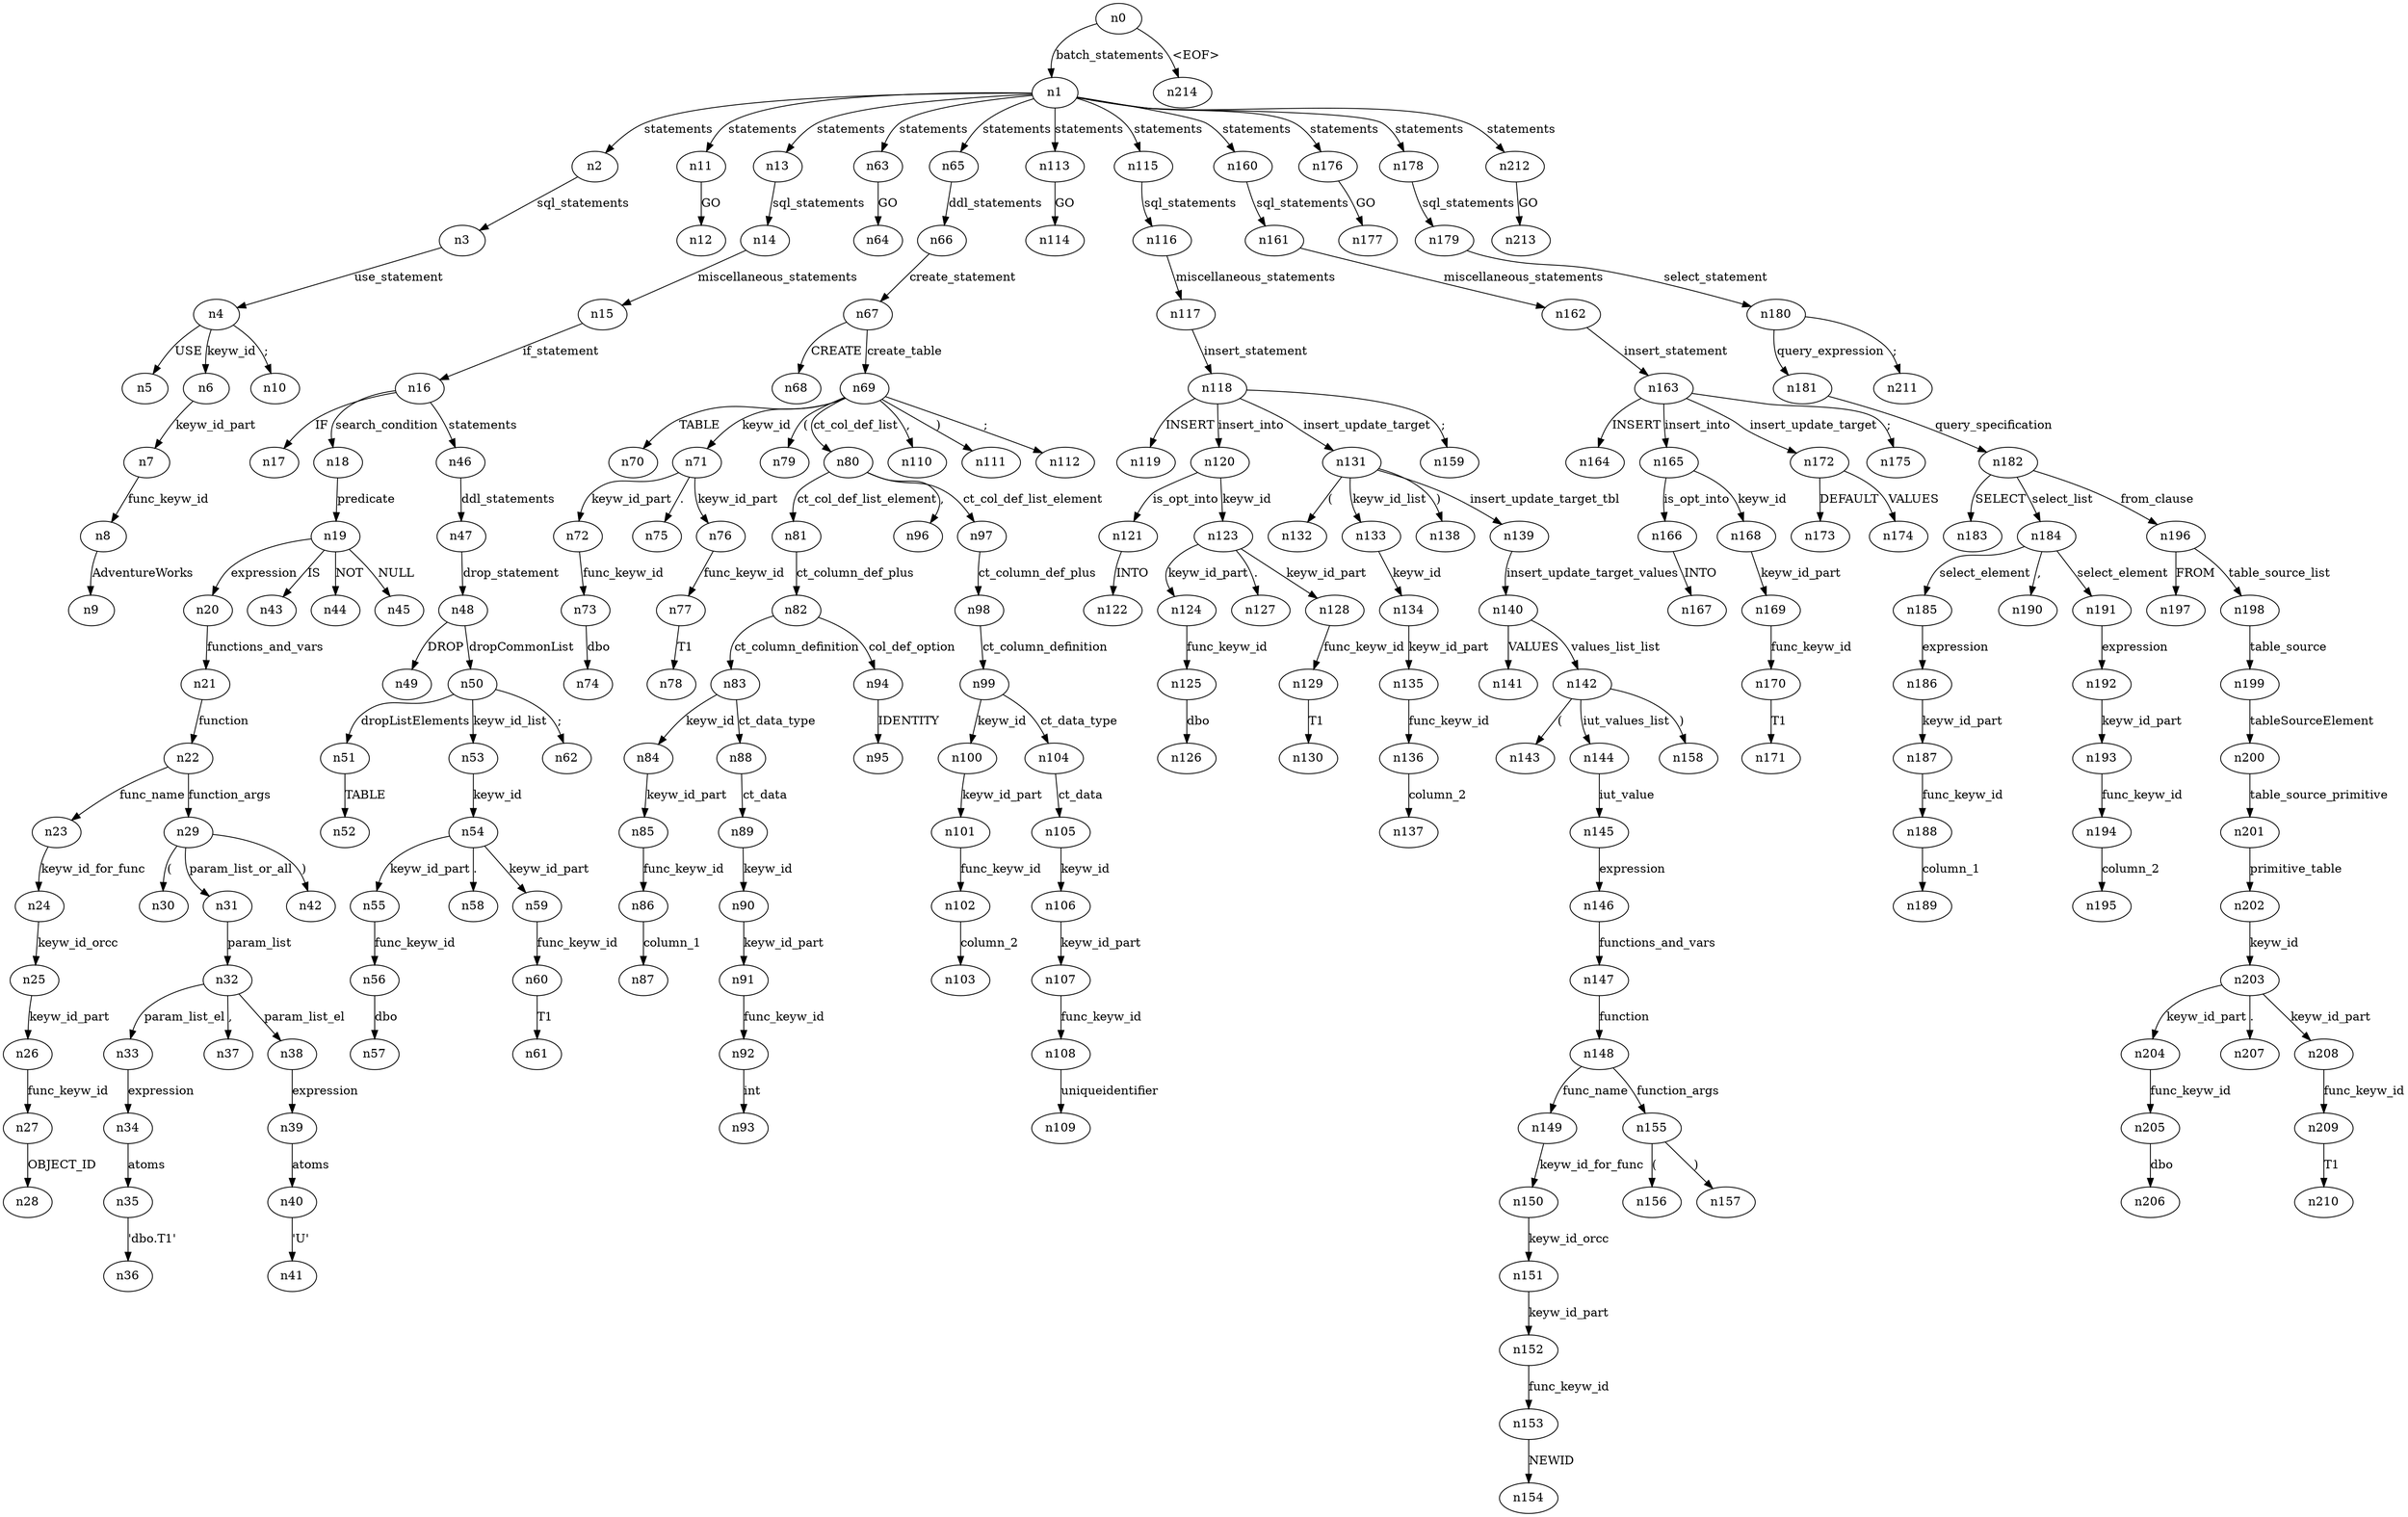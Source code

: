 digraph ParseTree {
  n0 -> n1 [label="batch_statements"];
  n1 -> n2 [label="statements"];
  n2 -> n3 [label="sql_statements"];
  n3 -> n4 [label="use_statement"];
  n4 -> n5 [label="USE"];
  n4 -> n6 [label="keyw_id"];
  n6 -> n7 [label="keyw_id_part"];
  n7 -> n8 [label="func_keyw_id"];
  n8 -> n9 [label="AdventureWorks"];
  n4 -> n10 [label=";"];
  n1 -> n11 [label="statements"];
  n11 -> n12 [label="GO"];
  n1 -> n13 [label="statements"];
  n13 -> n14 [label="sql_statements"];
  n14 -> n15 [label="miscellaneous_statements"];
  n15 -> n16 [label="if_statement"];
  n16 -> n17 [label="IF"];
  n16 -> n18 [label="search_condition"];
  n18 -> n19 [label="predicate"];
  n19 -> n20 [label="expression"];
  n20 -> n21 [label="functions_and_vars"];
  n21 -> n22 [label="function"];
  n22 -> n23 [label="func_name"];
  n23 -> n24 [label="keyw_id_for_func"];
  n24 -> n25 [label="keyw_id_orcc"];
  n25 -> n26 [label="keyw_id_part"];
  n26 -> n27 [label="func_keyw_id"];
  n27 -> n28 [label="OBJECT_ID"];
  n22 -> n29 [label="function_args"];
  n29 -> n30 [label="("];
  n29 -> n31 [label="param_list_or_all"];
  n31 -> n32 [label="param_list"];
  n32 -> n33 [label="param_list_el"];
  n33 -> n34 [label="expression"];
  n34 -> n35 [label="atoms"];
  n35 -> n36 [label="'dbo.T1'"];
  n32 -> n37 [label=","];
  n32 -> n38 [label="param_list_el"];
  n38 -> n39 [label="expression"];
  n39 -> n40 [label="atoms"];
  n40 -> n41 [label="'U'"];
  n29 -> n42 [label=")"];
  n19 -> n43 [label="IS"];
  n19 -> n44 [label="NOT"];
  n19 -> n45 [label="NULL"];
  n16 -> n46 [label="statements"];
  n46 -> n47 [label="ddl_statements"];
  n47 -> n48 [label="drop_statement"];
  n48 -> n49 [label="DROP"];
  n48 -> n50 [label="dropCommonList"];
  n50 -> n51 [label="dropListElements"];
  n51 -> n52 [label="TABLE"];
  n50 -> n53 [label="keyw_id_list"];
  n53 -> n54 [label="keyw_id"];
  n54 -> n55 [label="keyw_id_part"];
  n55 -> n56 [label="func_keyw_id"];
  n56 -> n57 [label="dbo"];
  n54 -> n58 [label="."];
  n54 -> n59 [label="keyw_id_part"];
  n59 -> n60 [label="func_keyw_id"];
  n60 -> n61 [label="T1"];
  n50 -> n62 [label=";"];
  n1 -> n63 [label="statements"];
  n63 -> n64 [label="GO"];
  n1 -> n65 [label="statements"];
  n65 -> n66 [label="ddl_statements"];
  n66 -> n67 [label="create_statement"];
  n67 -> n68 [label="CREATE"];
  n67 -> n69 [label="create_table"];
  n69 -> n70 [label="TABLE"];
  n69 -> n71 [label="keyw_id"];
  n71 -> n72 [label="keyw_id_part"];
  n72 -> n73 [label="func_keyw_id"];
  n73 -> n74 [label="dbo"];
  n71 -> n75 [label="."];
  n71 -> n76 [label="keyw_id_part"];
  n76 -> n77 [label="func_keyw_id"];
  n77 -> n78 [label="T1"];
  n69 -> n79 [label="("];
  n69 -> n80 [label="ct_col_def_list"];
  n80 -> n81 [label="ct_col_def_list_element"];
  n81 -> n82 [label="ct_column_def_plus"];
  n82 -> n83 [label="ct_column_definition"];
  n83 -> n84 [label="keyw_id"];
  n84 -> n85 [label="keyw_id_part"];
  n85 -> n86 [label="func_keyw_id"];
  n86 -> n87 [label="column_1"];
  n83 -> n88 [label="ct_data_type"];
  n88 -> n89 [label="ct_data"];
  n89 -> n90 [label="keyw_id"];
  n90 -> n91 [label="keyw_id_part"];
  n91 -> n92 [label="func_keyw_id"];
  n92 -> n93 [label="int"];
  n82 -> n94 [label="col_def_option"];
  n94 -> n95 [label="IDENTITY"];
  n80 -> n96 [label=","];
  n80 -> n97 [label="ct_col_def_list_element"];
  n97 -> n98 [label="ct_column_def_plus"];
  n98 -> n99 [label="ct_column_definition"];
  n99 -> n100 [label="keyw_id"];
  n100 -> n101 [label="keyw_id_part"];
  n101 -> n102 [label="func_keyw_id"];
  n102 -> n103 [label="column_2"];
  n99 -> n104 [label="ct_data_type"];
  n104 -> n105 [label="ct_data"];
  n105 -> n106 [label="keyw_id"];
  n106 -> n107 [label="keyw_id_part"];
  n107 -> n108 [label="func_keyw_id"];
  n108 -> n109 [label="uniqueidentifier"];
  n69 -> n110 [label=","];
  n69 -> n111 [label=")"];
  n69 -> n112 [label=";"];
  n1 -> n113 [label="statements"];
  n113 -> n114 [label="GO"];
  n1 -> n115 [label="statements"];
  n115 -> n116 [label="sql_statements"];
  n116 -> n117 [label="miscellaneous_statements"];
  n117 -> n118 [label="insert_statement"];
  n118 -> n119 [label="INSERT"];
  n118 -> n120 [label="insert_into"];
  n120 -> n121 [label="is_opt_into"];
  n121 -> n122 [label="INTO"];
  n120 -> n123 [label="keyw_id"];
  n123 -> n124 [label="keyw_id_part"];
  n124 -> n125 [label="func_keyw_id"];
  n125 -> n126 [label="dbo"];
  n123 -> n127 [label="."];
  n123 -> n128 [label="keyw_id_part"];
  n128 -> n129 [label="func_keyw_id"];
  n129 -> n130 [label="T1"];
  n118 -> n131 [label="insert_update_target"];
  n131 -> n132 [label="("];
  n131 -> n133 [label="keyw_id_list"];
  n133 -> n134 [label="keyw_id"];
  n134 -> n135 [label="keyw_id_part"];
  n135 -> n136 [label="func_keyw_id"];
  n136 -> n137 [label="column_2"];
  n131 -> n138 [label=")"];
  n131 -> n139 [label="insert_update_target_tbl"];
  n139 -> n140 [label="insert_update_target_values"];
  n140 -> n141 [label="VALUES"];
  n140 -> n142 [label="values_list_list"];
  n142 -> n143 [label="("];
  n142 -> n144 [label="iut_values_list"];
  n144 -> n145 [label="iut_value"];
  n145 -> n146 [label="expression"];
  n146 -> n147 [label="functions_and_vars"];
  n147 -> n148 [label="function"];
  n148 -> n149 [label="func_name"];
  n149 -> n150 [label="keyw_id_for_func"];
  n150 -> n151 [label="keyw_id_orcc"];
  n151 -> n152 [label="keyw_id_part"];
  n152 -> n153 [label="func_keyw_id"];
  n153 -> n154 [label="NEWID"];
  n148 -> n155 [label="function_args"];
  n155 -> n156 [label="("];
  n155 -> n157 [label=")"];
  n142 -> n158 [label=")"];
  n118 -> n159 [label=";"];
  n1 -> n160 [label="statements"];
  n160 -> n161 [label="sql_statements"];
  n161 -> n162 [label="miscellaneous_statements"];
  n162 -> n163 [label="insert_statement"];
  n163 -> n164 [label="INSERT"];
  n163 -> n165 [label="insert_into"];
  n165 -> n166 [label="is_opt_into"];
  n166 -> n167 [label="INTO"];
  n165 -> n168 [label="keyw_id"];
  n168 -> n169 [label="keyw_id_part"];
  n169 -> n170 [label="func_keyw_id"];
  n170 -> n171 [label="T1"];
  n163 -> n172 [label="insert_update_target"];
  n172 -> n173 [label="DEFAULT"];
  n172 -> n174 [label="VALUES"];
  n163 -> n175 [label=";"];
  n1 -> n176 [label="statements"];
  n176 -> n177 [label="GO"];
  n1 -> n178 [label="statements"];
  n178 -> n179 [label="sql_statements"];
  n179 -> n180 [label="select_statement"];
  n180 -> n181 [label="query_expression"];
  n181 -> n182 [label="query_specification"];
  n182 -> n183 [label="SELECT"];
  n182 -> n184 [label="select_list"];
  n184 -> n185 [label="select_element"];
  n185 -> n186 [label="expression"];
  n186 -> n187 [label="keyw_id_part"];
  n187 -> n188 [label="func_keyw_id"];
  n188 -> n189 [label="column_1"];
  n184 -> n190 [label=","];
  n184 -> n191 [label="select_element"];
  n191 -> n192 [label="expression"];
  n192 -> n193 [label="keyw_id_part"];
  n193 -> n194 [label="func_keyw_id"];
  n194 -> n195 [label="column_2"];
  n182 -> n196 [label="from_clause"];
  n196 -> n197 [label="FROM"];
  n196 -> n198 [label="table_source_list"];
  n198 -> n199 [label="table_source"];
  n199 -> n200 [label="tableSourceElement"];
  n200 -> n201 [label="table_source_primitive"];
  n201 -> n202 [label="primitive_table"];
  n202 -> n203 [label="keyw_id"];
  n203 -> n204 [label="keyw_id_part"];
  n204 -> n205 [label="func_keyw_id"];
  n205 -> n206 [label="dbo"];
  n203 -> n207 [label="."];
  n203 -> n208 [label="keyw_id_part"];
  n208 -> n209 [label="func_keyw_id"];
  n209 -> n210 [label="T1"];
  n180 -> n211 [label=";"];
  n1 -> n212 [label="statements"];
  n212 -> n213 [label="GO"];
  n0 -> n214 [label="<EOF>"];
}
